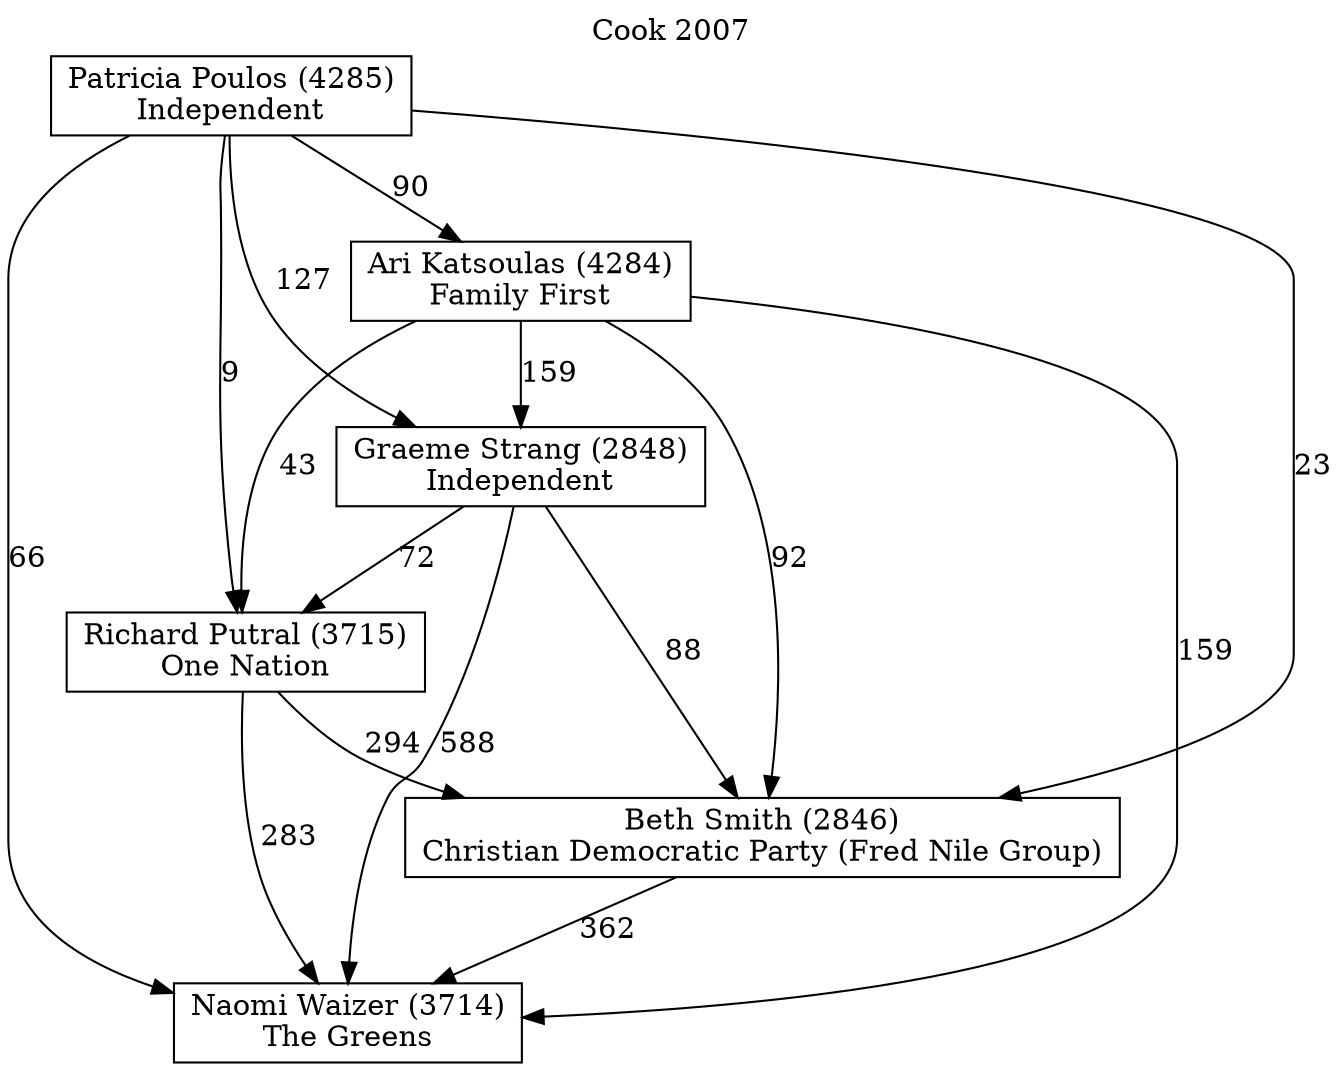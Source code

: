 // House preference flow
digraph "Naomi Waizer (3714)_Cook_2007" {
	graph [label="Cook 2007" labelloc=t mclimit=10]
	node [shape=box]
	"Naomi Waizer (3714)" [label="Naomi Waizer (3714)
The Greens"]
	"Beth Smith (2846)" [label="Beth Smith (2846)
Christian Democratic Party (Fred Nile Group)"]
	"Richard Putral (3715)" [label="Richard Putral (3715)
One Nation"]
	"Graeme Strang (2848)" [label="Graeme Strang (2848)
Independent"]
	"Ari Katsoulas (4284)" [label="Ari Katsoulas (4284)
Family First"]
	"Patricia Poulos (4285)" [label="Patricia Poulos (4285)
Independent"]
	"Naomi Waizer (3714)" [label="Naomi Waizer (3714)
The Greens"]
	"Richard Putral (3715)" [label="Richard Putral (3715)
One Nation"]
	"Graeme Strang (2848)" [label="Graeme Strang (2848)
Independent"]
	"Ari Katsoulas (4284)" [label="Ari Katsoulas (4284)
Family First"]
	"Patricia Poulos (4285)" [label="Patricia Poulos (4285)
Independent"]
	"Naomi Waizer (3714)" [label="Naomi Waizer (3714)
The Greens"]
	"Graeme Strang (2848)" [label="Graeme Strang (2848)
Independent"]
	"Ari Katsoulas (4284)" [label="Ari Katsoulas (4284)
Family First"]
	"Patricia Poulos (4285)" [label="Patricia Poulos (4285)
Independent"]
	"Naomi Waizer (3714)" [label="Naomi Waizer (3714)
The Greens"]
	"Ari Katsoulas (4284)" [label="Ari Katsoulas (4284)
Family First"]
	"Patricia Poulos (4285)" [label="Patricia Poulos (4285)
Independent"]
	"Naomi Waizer (3714)" [label="Naomi Waizer (3714)
The Greens"]
	"Patricia Poulos (4285)" [label="Patricia Poulos (4285)
Independent"]
	"Patricia Poulos (4285)" [label="Patricia Poulos (4285)
Independent"]
	"Ari Katsoulas (4284)" [label="Ari Katsoulas (4284)
Family First"]
	"Patricia Poulos (4285)" [label="Patricia Poulos (4285)
Independent"]
	"Patricia Poulos (4285)" [label="Patricia Poulos (4285)
Independent"]
	"Graeme Strang (2848)" [label="Graeme Strang (2848)
Independent"]
	"Ari Katsoulas (4284)" [label="Ari Katsoulas (4284)
Family First"]
	"Patricia Poulos (4285)" [label="Patricia Poulos (4285)
Independent"]
	"Graeme Strang (2848)" [label="Graeme Strang (2848)
Independent"]
	"Patricia Poulos (4285)" [label="Patricia Poulos (4285)
Independent"]
	"Patricia Poulos (4285)" [label="Patricia Poulos (4285)
Independent"]
	"Ari Katsoulas (4284)" [label="Ari Katsoulas (4284)
Family First"]
	"Patricia Poulos (4285)" [label="Patricia Poulos (4285)
Independent"]
	"Patricia Poulos (4285)" [label="Patricia Poulos (4285)
Independent"]
	"Richard Putral (3715)" [label="Richard Putral (3715)
One Nation"]
	"Graeme Strang (2848)" [label="Graeme Strang (2848)
Independent"]
	"Ari Katsoulas (4284)" [label="Ari Katsoulas (4284)
Family First"]
	"Patricia Poulos (4285)" [label="Patricia Poulos (4285)
Independent"]
	"Richard Putral (3715)" [label="Richard Putral (3715)
One Nation"]
	"Ari Katsoulas (4284)" [label="Ari Katsoulas (4284)
Family First"]
	"Patricia Poulos (4285)" [label="Patricia Poulos (4285)
Independent"]
	"Richard Putral (3715)" [label="Richard Putral (3715)
One Nation"]
	"Patricia Poulos (4285)" [label="Patricia Poulos (4285)
Independent"]
	"Patricia Poulos (4285)" [label="Patricia Poulos (4285)
Independent"]
	"Ari Katsoulas (4284)" [label="Ari Katsoulas (4284)
Family First"]
	"Patricia Poulos (4285)" [label="Patricia Poulos (4285)
Independent"]
	"Patricia Poulos (4285)" [label="Patricia Poulos (4285)
Independent"]
	"Graeme Strang (2848)" [label="Graeme Strang (2848)
Independent"]
	"Ari Katsoulas (4284)" [label="Ari Katsoulas (4284)
Family First"]
	"Patricia Poulos (4285)" [label="Patricia Poulos (4285)
Independent"]
	"Graeme Strang (2848)" [label="Graeme Strang (2848)
Independent"]
	"Patricia Poulos (4285)" [label="Patricia Poulos (4285)
Independent"]
	"Patricia Poulos (4285)" [label="Patricia Poulos (4285)
Independent"]
	"Ari Katsoulas (4284)" [label="Ari Katsoulas (4284)
Family First"]
	"Patricia Poulos (4285)" [label="Patricia Poulos (4285)
Independent"]
	"Patricia Poulos (4285)" [label="Patricia Poulos (4285)
Independent"]
	"Beth Smith (2846)" [label="Beth Smith (2846)
Christian Democratic Party (Fred Nile Group)"]
	"Richard Putral (3715)" [label="Richard Putral (3715)
One Nation"]
	"Graeme Strang (2848)" [label="Graeme Strang (2848)
Independent"]
	"Ari Katsoulas (4284)" [label="Ari Katsoulas (4284)
Family First"]
	"Patricia Poulos (4285)" [label="Patricia Poulos (4285)
Independent"]
	"Beth Smith (2846)" [label="Beth Smith (2846)
Christian Democratic Party (Fred Nile Group)"]
	"Graeme Strang (2848)" [label="Graeme Strang (2848)
Independent"]
	"Ari Katsoulas (4284)" [label="Ari Katsoulas (4284)
Family First"]
	"Patricia Poulos (4285)" [label="Patricia Poulos (4285)
Independent"]
	"Beth Smith (2846)" [label="Beth Smith (2846)
Christian Democratic Party (Fred Nile Group)"]
	"Ari Katsoulas (4284)" [label="Ari Katsoulas (4284)
Family First"]
	"Patricia Poulos (4285)" [label="Patricia Poulos (4285)
Independent"]
	"Beth Smith (2846)" [label="Beth Smith (2846)
Christian Democratic Party (Fred Nile Group)"]
	"Patricia Poulos (4285)" [label="Patricia Poulos (4285)
Independent"]
	"Patricia Poulos (4285)" [label="Patricia Poulos (4285)
Independent"]
	"Ari Katsoulas (4284)" [label="Ari Katsoulas (4284)
Family First"]
	"Patricia Poulos (4285)" [label="Patricia Poulos (4285)
Independent"]
	"Patricia Poulos (4285)" [label="Patricia Poulos (4285)
Independent"]
	"Graeme Strang (2848)" [label="Graeme Strang (2848)
Independent"]
	"Ari Katsoulas (4284)" [label="Ari Katsoulas (4284)
Family First"]
	"Patricia Poulos (4285)" [label="Patricia Poulos (4285)
Independent"]
	"Graeme Strang (2848)" [label="Graeme Strang (2848)
Independent"]
	"Patricia Poulos (4285)" [label="Patricia Poulos (4285)
Independent"]
	"Patricia Poulos (4285)" [label="Patricia Poulos (4285)
Independent"]
	"Ari Katsoulas (4284)" [label="Ari Katsoulas (4284)
Family First"]
	"Patricia Poulos (4285)" [label="Patricia Poulos (4285)
Independent"]
	"Patricia Poulos (4285)" [label="Patricia Poulos (4285)
Independent"]
	"Richard Putral (3715)" [label="Richard Putral (3715)
One Nation"]
	"Graeme Strang (2848)" [label="Graeme Strang (2848)
Independent"]
	"Ari Katsoulas (4284)" [label="Ari Katsoulas (4284)
Family First"]
	"Patricia Poulos (4285)" [label="Patricia Poulos (4285)
Independent"]
	"Richard Putral (3715)" [label="Richard Putral (3715)
One Nation"]
	"Ari Katsoulas (4284)" [label="Ari Katsoulas (4284)
Family First"]
	"Patricia Poulos (4285)" [label="Patricia Poulos (4285)
Independent"]
	"Richard Putral (3715)" [label="Richard Putral (3715)
One Nation"]
	"Patricia Poulos (4285)" [label="Patricia Poulos (4285)
Independent"]
	"Patricia Poulos (4285)" [label="Patricia Poulos (4285)
Independent"]
	"Ari Katsoulas (4284)" [label="Ari Katsoulas (4284)
Family First"]
	"Patricia Poulos (4285)" [label="Patricia Poulos (4285)
Independent"]
	"Patricia Poulos (4285)" [label="Patricia Poulos (4285)
Independent"]
	"Graeme Strang (2848)" [label="Graeme Strang (2848)
Independent"]
	"Ari Katsoulas (4284)" [label="Ari Katsoulas (4284)
Family First"]
	"Patricia Poulos (4285)" [label="Patricia Poulos (4285)
Independent"]
	"Graeme Strang (2848)" [label="Graeme Strang (2848)
Independent"]
	"Patricia Poulos (4285)" [label="Patricia Poulos (4285)
Independent"]
	"Patricia Poulos (4285)" [label="Patricia Poulos (4285)
Independent"]
	"Ari Katsoulas (4284)" [label="Ari Katsoulas (4284)
Family First"]
	"Patricia Poulos (4285)" [label="Patricia Poulos (4285)
Independent"]
	"Patricia Poulos (4285)" [label="Patricia Poulos (4285)
Independent"]
	"Beth Smith (2846)" -> "Naomi Waizer (3714)" [label=362]
	"Richard Putral (3715)" -> "Beth Smith (2846)" [label=294]
	"Graeme Strang (2848)" -> "Richard Putral (3715)" [label=72]
	"Ari Katsoulas (4284)" -> "Graeme Strang (2848)" [label=159]
	"Patricia Poulos (4285)" -> "Ari Katsoulas (4284)" [label=90]
	"Richard Putral (3715)" -> "Naomi Waizer (3714)" [label=283]
	"Graeme Strang (2848)" -> "Naomi Waizer (3714)" [label=588]
	"Ari Katsoulas (4284)" -> "Naomi Waizer (3714)" [label=159]
	"Patricia Poulos (4285)" -> "Naomi Waizer (3714)" [label=66]
	"Patricia Poulos (4285)" -> "Graeme Strang (2848)" [label=127]
	"Ari Katsoulas (4284)" -> "Richard Putral (3715)" [label=43]
	"Patricia Poulos (4285)" -> "Richard Putral (3715)" [label=9]
	"Graeme Strang (2848)" -> "Beth Smith (2846)" [label=88]
	"Ari Katsoulas (4284)" -> "Beth Smith (2846)" [label=92]
	"Patricia Poulos (4285)" -> "Beth Smith (2846)" [label=23]
}
